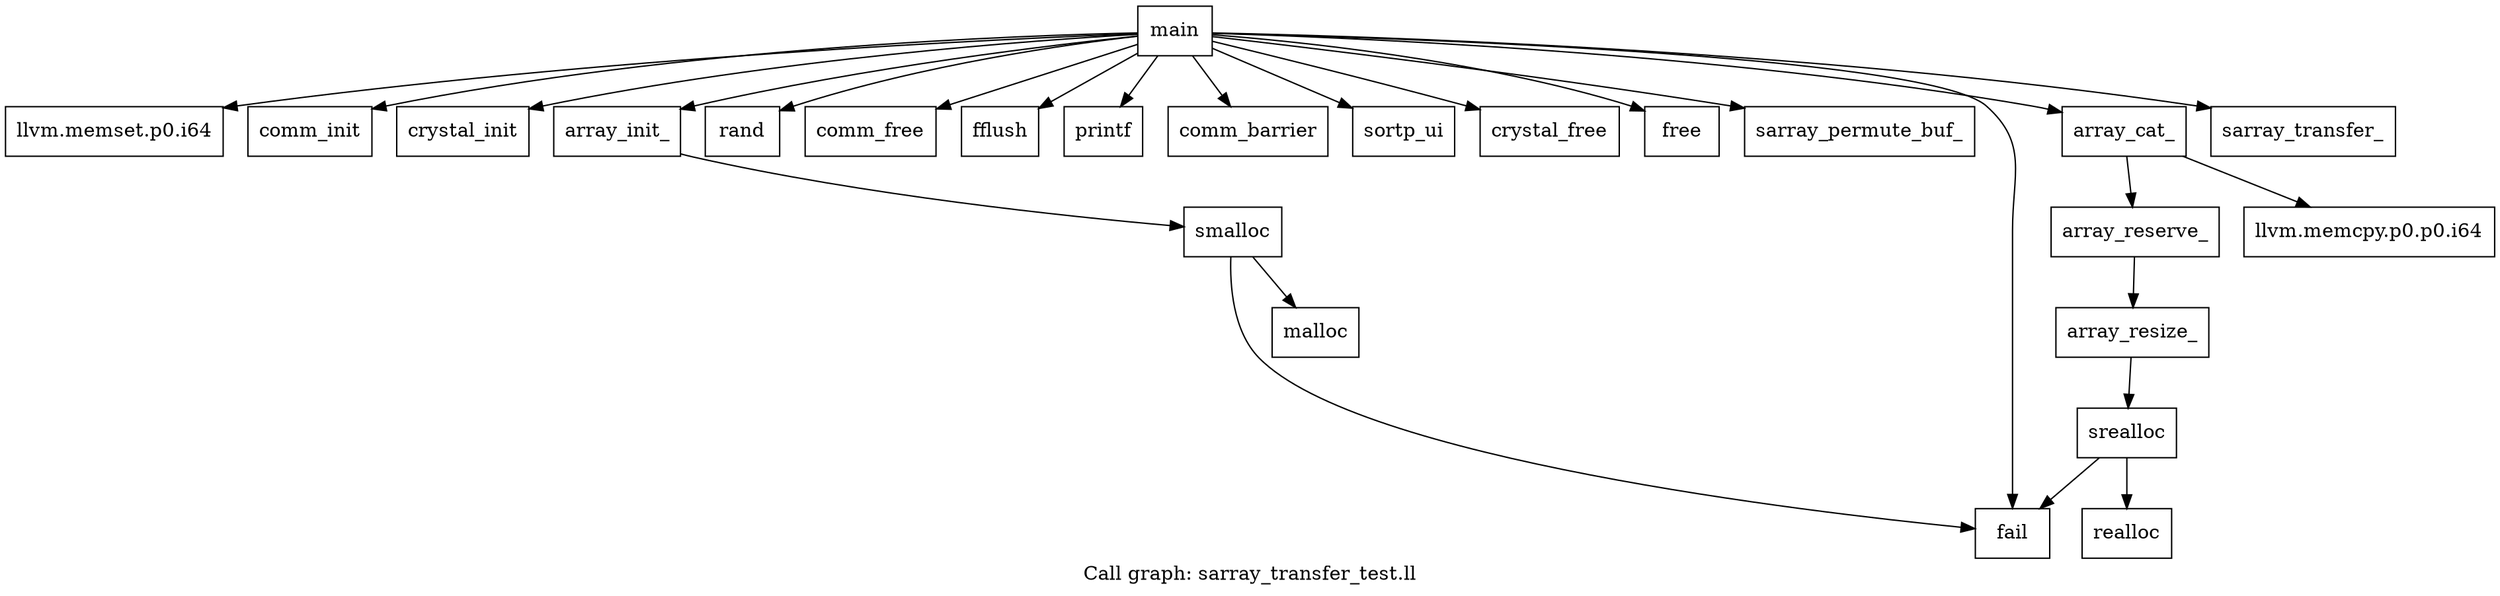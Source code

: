 digraph "Call graph: sarray_transfer_test.ll" {
	label="Call graph: sarray_transfer_test.ll";

	Node0x559bc25fdd30 [shape=record,label="{main}"];
	Node0x559bc25fdd30 -> Node0x559bc25fe940;
	Node0x559bc25fdd30 -> Node0x559bc2604b10;
	Node0x559bc25fdd30 -> Node0x559bc2602280;
	Node0x559bc25fdd30 -> Node0x559bc2608890;
	Node0x559bc25fdd30 -> Node0x559bc260b690;
	Node0x559bc25fdd30 -> Node0x559bc2618d80;
	Node0x559bc25fdd30 -> Node0x559bc2616f30;
	Node0x559bc25fdd30 -> Node0x559bc2611c40;
	Node0x559bc25fdd30 -> Node0x559bc2617290;
	Node0x559bc25fdd30 -> Node0x559bc260c560;
	Node0x559bc25fdd30 -> Node0x559bc2616790;
	Node0x559bc25fdd30 -> Node0x559bc26152a0;
	Node0x559bc25fdd30 -> Node0x559bc260d260;
	Node0x559bc25fdd30 -> Node0x559bc2614ba0;
	Node0x559bc25fdd30 -> Node0x559bc26143e0;
	Node0x559bc25fdd30 -> Node0x559bc26147c0;
	Node0x559bc25fe940 [shape=record,label="{llvm.memset.p0.i64}"];
	Node0x559bc2604b10 [shape=record,label="{comm_init}"];
	Node0x559bc2602280 [shape=record,label="{crystal_init}"];
	Node0x559bc2608890 [shape=record,label="{array_init_}"];
	Node0x559bc2608890 -> Node0x559bc261ac70;
	Node0x559bc260b690 [shape=record,label="{rand}"];
	Node0x559bc260c560 [shape=record,label="{sortp_ui}"];
	Node0x559bc260d260 [shape=record,label="{sarray_permute_buf_}"];
	Node0x559bc2611c40 [shape=record,label="{printf}"];
	Node0x559bc26143e0 [shape=record,label="{array_cat_}"];
	Node0x559bc26143e0 -> Node0x559bc2620f70;
	Node0x559bc26143e0 -> Node0x559bc25ff180;
	Node0x559bc26147c0 [shape=record,label="{sarray_transfer_}"];
	Node0x559bc2614ba0 [shape=record,label="{fail}"];
	Node0x559bc26152a0 [shape=record,label="{free}"];
	Node0x559bc2616790 [shape=record,label="{crystal_free}"];
	Node0x559bc2616f30 [shape=record,label="{fflush}"];
	Node0x559bc2617290 [shape=record,label="{comm_barrier}"];
	Node0x559bc2618d80 [shape=record,label="{comm_free}"];
	Node0x559bc261ac70 [shape=record,label="{smalloc}"];
	Node0x559bc261ac70 -> Node0x559bc2616ae0;
	Node0x559bc261ac70 -> Node0x559bc2614ba0;
	Node0x559bc2616ae0 [shape=record,label="{malloc}"];
	Node0x559bc2620f70 [shape=record,label="{array_reserve_}"];
	Node0x559bc2620f70 -> Node0x559bc26124d0;
	Node0x559bc25ff180 [shape=record,label="{llvm.memcpy.p0.p0.i64}"];
	Node0x559bc26124d0 [shape=record,label="{array_resize_}"];
	Node0x559bc26124d0 -> Node0x559bc26000a0;
	Node0x559bc26000a0 [shape=record,label="{srealloc}"];
	Node0x559bc26000a0 -> Node0x559bc2619680;
	Node0x559bc26000a0 -> Node0x559bc2614ba0;
	Node0x559bc2619680 [shape=record,label="{realloc}"];
}

